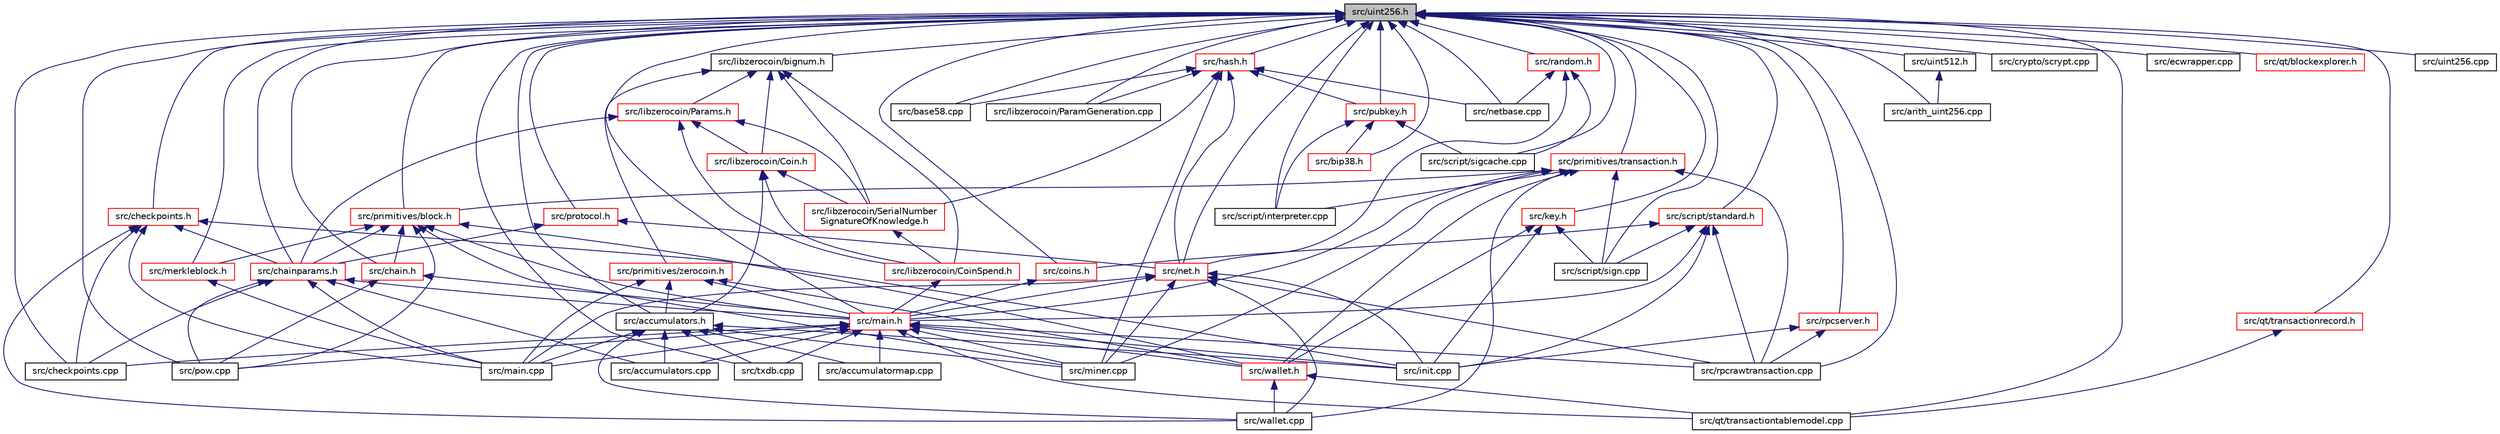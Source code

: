 digraph "src/uint256.h"
{
  edge [fontname="Helvetica",fontsize="10",labelfontname="Helvetica",labelfontsize="10"];
  node [fontname="Helvetica",fontsize="10",shape=record];
  Node7 [label="src/uint256.h",height=0.2,width=0.4,color="black", fillcolor="grey75", style="filled", fontcolor="black"];
  Node7 -> Node8 [dir="back",color="midnightblue",fontsize="10",style="solid",fontname="Helvetica"];
  Node8 [label="src/libzerocoin/bignum.h",height=0.2,width=0.4,color="black", fillcolor="white", style="filled",URL="$bignum_8h.html"];
  Node8 -> Node9 [dir="back",color="midnightblue",fontsize="10",style="solid",fontname="Helvetica"];
  Node9 [label="src/libzerocoin/Params.h",height=0.2,width=0.4,color="red", fillcolor="white", style="filled",URL="$_params_8h.html",tooltip="Parameter classes for Zerocoin. "];
  Node9 -> Node10 [dir="back",color="midnightblue",fontsize="10",style="solid",fontname="Helvetica"];
  Node10 [label="src/libzerocoin/Coin.h",height=0.2,width=0.4,color="red", fillcolor="white", style="filled",URL="$_coin_8h.html",tooltip="PublicCoin and PrivateCoin classes for the Zerocoin library. "];
  Node10 -> Node15 [dir="back",color="midnightblue",fontsize="10",style="solid",fontname="Helvetica"];
  Node15 [label="src/accumulators.h",height=0.2,width=0.4,color="black", fillcolor="white", style="filled",URL="$accumulators_8h.html"];
  Node15 -> Node13 [dir="back",color="midnightblue",fontsize="10",style="solid",fontname="Helvetica"];
  Node13 [label="src/accumulatormap.cpp",height=0.2,width=0.4,color="black", fillcolor="white", style="filled",URL="$accumulatormap_8cpp.html"];
  Node15 -> Node14 [dir="back",color="midnightblue",fontsize="10",style="solid",fontname="Helvetica"];
  Node14 [label="src/accumulators.cpp",height=0.2,width=0.4,color="black", fillcolor="white", style="filled",URL="$accumulators_8cpp.html"];
  Node15 -> Node16 [dir="back",color="midnightblue",fontsize="10",style="solid",fontname="Helvetica"];
  Node16 [label="src/init.cpp",height=0.2,width=0.4,color="black", fillcolor="white", style="filled",URL="$init_8cpp.html"];
  Node15 -> Node17 [dir="back",color="midnightblue",fontsize="10",style="solid",fontname="Helvetica"];
  Node17 [label="src/main.cpp",height=0.2,width=0.4,color="black", fillcolor="white", style="filled",URL="$main_8cpp.html"];
  Node15 -> Node18 [dir="back",color="midnightblue",fontsize="10",style="solid",fontname="Helvetica"];
  Node18 [label="src/miner.cpp",height=0.2,width=0.4,color="black", fillcolor="white", style="filled",URL="$miner_8cpp.html"];
  Node15 -> Node19 [dir="back",color="midnightblue",fontsize="10",style="solid",fontname="Helvetica"];
  Node19 [label="src/txdb.cpp",height=0.2,width=0.4,color="black", fillcolor="white", style="filled",URL="$txdb_8cpp.html"];
  Node15 -> Node20 [dir="back",color="midnightblue",fontsize="10",style="solid",fontname="Helvetica"];
  Node20 [label="src/wallet.cpp",height=0.2,width=0.4,color="black", fillcolor="white", style="filled",URL="$wallet_8cpp.html"];
  Node10 -> Node21 [dir="back",color="midnightblue",fontsize="10",style="solid",fontname="Helvetica"];
  Node21 [label="src/libzerocoin/CoinSpend.h",height=0.2,width=0.4,color="red", fillcolor="white", style="filled",URL="$_coin_spend_8h.html",tooltip="CoinSpend class for the Zerocoin library. "];
  Node21 -> Node22 [dir="back",color="midnightblue",fontsize="10",style="solid",fontname="Helvetica"];
  Node22 [label="src/main.h",height=0.2,width=0.4,color="red", fillcolor="white", style="filled",URL="$main_8h.html"];
  Node22 -> Node13 [dir="back",color="midnightblue",fontsize="10",style="solid",fontname="Helvetica"];
  Node22 -> Node14 [dir="back",color="midnightblue",fontsize="10",style="solid",fontname="Helvetica"];
  Node22 -> Node97 [dir="back",color="midnightblue",fontsize="10",style="solid",fontname="Helvetica"];
  Node97 [label="src/wallet.h",height=0.2,width=0.4,color="red", fillcolor="white", style="filled",URL="$wallet_8h.html"];
  Node97 -> Node68 [dir="back",color="midnightblue",fontsize="10",style="solid",fontname="Helvetica"];
  Node68 [label="src/qt/transactiontablemodel.cpp",height=0.2,width=0.4,color="black", fillcolor="white", style="filled",URL="$transactiontablemodel_8cpp.html"];
  Node97 -> Node20 [dir="back",color="midnightblue",fontsize="10",style="solid",fontname="Helvetica"];
  Node22 -> Node101 [dir="back",color="midnightblue",fontsize="10",style="solid",fontname="Helvetica"];
  Node101 [label="src/checkpoints.cpp",height=0.2,width=0.4,color="black", fillcolor="white", style="filled",URL="$checkpoints_8cpp.html"];
  Node22 -> Node16 [dir="back",color="midnightblue",fontsize="10",style="solid",fontname="Helvetica"];
  Node22 -> Node17 [dir="back",color="midnightblue",fontsize="10",style="solid",fontname="Helvetica"];
  Node22 -> Node18 [dir="back",color="midnightblue",fontsize="10",style="solid",fontname="Helvetica"];
  Node22 -> Node103 [dir="back",color="midnightblue",fontsize="10",style="solid",fontname="Helvetica"];
  Node103 [label="src/pow.cpp",height=0.2,width=0.4,color="black", fillcolor="white", style="filled",URL="$pow_8cpp.html"];
  Node22 -> Node68 [dir="back",color="midnightblue",fontsize="10",style="solid",fontname="Helvetica"];
  Node22 -> Node114 [dir="back",color="midnightblue",fontsize="10",style="solid",fontname="Helvetica"];
  Node114 [label="src/rpcrawtransaction.cpp",height=0.2,width=0.4,color="black", fillcolor="white", style="filled",URL="$rpcrawtransaction_8cpp.html"];
  Node22 -> Node19 [dir="back",color="midnightblue",fontsize="10",style="solid",fontname="Helvetica"];
  Node10 -> Node122 [dir="back",color="midnightblue",fontsize="10",style="solid",fontname="Helvetica"];
  Node122 [label="src/libzerocoin/SerialNumber\lSignatureOfKnowledge.h",height=0.2,width=0.4,color="red", fillcolor="white", style="filled",URL="$_serial_number_signature_of_knowledge_8h.html",tooltip="SerialNumberSignatureOfKnowledge class for the Zerocoin library. "];
  Node122 -> Node21 [dir="back",color="midnightblue",fontsize="10",style="solid",fontname="Helvetica"];
  Node9 -> Node127 [dir="back",color="midnightblue",fontsize="10",style="solid",fontname="Helvetica"];
  Node127 [label="src/chainparams.h",height=0.2,width=0.4,color="red", fillcolor="white", style="filled",URL="$chainparams_8h.html"];
  Node127 -> Node22 [dir="back",color="midnightblue",fontsize="10",style="solid",fontname="Helvetica"];
  Node127 -> Node14 [dir="back",color="midnightblue",fontsize="10",style="solid",fontname="Helvetica"];
  Node127 -> Node101 [dir="back",color="midnightblue",fontsize="10",style="solid",fontname="Helvetica"];
  Node127 -> Node17 [dir="back",color="midnightblue",fontsize="10",style="solid",fontname="Helvetica"];
  Node127 -> Node103 [dir="back",color="midnightblue",fontsize="10",style="solid",fontname="Helvetica"];
  Node9 -> Node21 [dir="back",color="midnightblue",fontsize="10",style="solid",fontname="Helvetica"];
  Node9 -> Node122 [dir="back",color="midnightblue",fontsize="10",style="solid",fontname="Helvetica"];
  Node8 -> Node10 [dir="back",color="midnightblue",fontsize="10",style="solid",fontname="Helvetica"];
  Node8 -> Node147 [dir="back",color="midnightblue",fontsize="10",style="solid",fontname="Helvetica"];
  Node147 [label="src/primitives/zerocoin.h",height=0.2,width=0.4,color="red", fillcolor="white", style="filled",URL="$zerocoin_8h.html",tooltip="Exceptions and constants for Zerocoin. "];
  Node147 -> Node15 [dir="back",color="midnightblue",fontsize="10",style="solid",fontname="Helvetica"];
  Node147 -> Node22 [dir="back",color="midnightblue",fontsize="10",style="solid",fontname="Helvetica"];
  Node147 -> Node97 [dir="back",color="midnightblue",fontsize="10",style="solid",fontname="Helvetica"];
  Node147 -> Node17 [dir="back",color="midnightblue",fontsize="10",style="solid",fontname="Helvetica"];
  Node8 -> Node122 [dir="back",color="midnightblue",fontsize="10",style="solid",fontname="Helvetica"];
  Node8 -> Node21 [dir="back",color="midnightblue",fontsize="10",style="solid",fontname="Helvetica"];
  Node7 -> Node15 [dir="back",color="midnightblue",fontsize="10",style="solid",fontname="Helvetica"];
  Node7 -> Node153 [dir="back",color="midnightblue",fontsize="10",style="solid",fontname="Helvetica"];
  Node153 [label="src/primitives/block.h",height=0.2,width=0.4,color="red", fillcolor="white", style="filled",URL="$block_8h.html"];
  Node153 -> Node154 [dir="back",color="midnightblue",fontsize="10",style="solid",fontname="Helvetica"];
  Node154 [label="src/chain.h",height=0.2,width=0.4,color="red", fillcolor="white", style="filled",URL="$chain_8h.html"];
  Node154 -> Node22 [dir="back",color="midnightblue",fontsize="10",style="solid",fontname="Helvetica"];
  Node154 -> Node103 [dir="back",color="midnightblue",fontsize="10",style="solid",fontname="Helvetica"];
  Node153 -> Node127 [dir="back",color="midnightblue",fontsize="10",style="solid",fontname="Helvetica"];
  Node153 -> Node22 [dir="back",color="midnightblue",fontsize="10",style="solid",fontname="Helvetica"];
  Node153 -> Node97 [dir="back",color="midnightblue",fontsize="10",style="solid",fontname="Helvetica"];
  Node153 -> Node157 [dir="back",color="midnightblue",fontsize="10",style="solid",fontname="Helvetica"];
  Node157 [label="src/merkleblock.h",height=0.2,width=0.4,color="red", fillcolor="white", style="filled",URL="$merkleblock_8h.html"];
  Node157 -> Node17 [dir="back",color="midnightblue",fontsize="10",style="solid",fontname="Helvetica"];
  Node153 -> Node18 [dir="back",color="midnightblue",fontsize="10",style="solid",fontname="Helvetica"];
  Node153 -> Node103 [dir="back",color="midnightblue",fontsize="10",style="solid",fontname="Helvetica"];
  Node7 -> Node154 [dir="back",color="midnightblue",fontsize="10",style="solid",fontname="Helvetica"];
  Node7 -> Node164 [dir="back",color="midnightblue",fontsize="10",style="solid",fontname="Helvetica"];
  Node164 [label="src/checkpoints.h",height=0.2,width=0.4,color="red", fillcolor="white", style="filled",URL="$checkpoints_8h.html"];
  Node164 -> Node127 [dir="back",color="midnightblue",fontsize="10",style="solid",fontname="Helvetica"];
  Node164 -> Node101 [dir="back",color="midnightblue",fontsize="10",style="solid",fontname="Helvetica"];
  Node164 -> Node16 [dir="back",color="midnightblue",fontsize="10",style="solid",fontname="Helvetica"];
  Node164 -> Node17 [dir="back",color="midnightblue",fontsize="10",style="solid",fontname="Helvetica"];
  Node164 -> Node20 [dir="back",color="midnightblue",fontsize="10",style="solid",fontname="Helvetica"];
  Node7 -> Node165 [dir="back",color="midnightblue",fontsize="10",style="solid",fontname="Helvetica"];
  Node165 [label="src/protocol.h",height=0.2,width=0.4,color="red", fillcolor="white", style="filled",URL="$protocol_8h.html"];
  Node165 -> Node127 [dir="back",color="midnightblue",fontsize="10",style="solid",fontname="Helvetica"];
  Node165 -> Node166 [dir="back",color="midnightblue",fontsize="10",style="solid",fontname="Helvetica"];
  Node166 [label="src/net.h",height=0.2,width=0.4,color="red", fillcolor="white", style="filled",URL="$net_8h.html"];
  Node166 -> Node22 [dir="back",color="midnightblue",fontsize="10",style="solid",fontname="Helvetica"];
  Node166 -> Node16 [dir="back",color="midnightblue",fontsize="10",style="solid",fontname="Helvetica"];
  Node166 -> Node17 [dir="back",color="midnightblue",fontsize="10",style="solid",fontname="Helvetica"];
  Node166 -> Node18 [dir="back",color="midnightblue",fontsize="10",style="solid",fontname="Helvetica"];
  Node166 -> Node114 [dir="back",color="midnightblue",fontsize="10",style="solid",fontname="Helvetica"];
  Node166 -> Node20 [dir="back",color="midnightblue",fontsize="10",style="solid",fontname="Helvetica"];
  Node7 -> Node127 [dir="back",color="midnightblue",fontsize="10",style="solid",fontname="Helvetica"];
  Node7 -> Node171 [dir="back",color="midnightblue",fontsize="10",style="solid",fontname="Helvetica"];
  Node171 [label="src/primitives/transaction.h",height=0.2,width=0.4,color="red", fillcolor="white", style="filled",URL="$transaction_8h.html"];
  Node171 -> Node153 [dir="back",color="midnightblue",fontsize="10",style="solid",fontname="Helvetica"];
  Node171 -> Node22 [dir="back",color="midnightblue",fontsize="10",style="solid",fontname="Helvetica"];
  Node171 -> Node97 [dir="back",color="midnightblue",fontsize="10",style="solid",fontname="Helvetica"];
  Node171 -> Node18 [dir="back",color="midnightblue",fontsize="10",style="solid",fontname="Helvetica"];
  Node171 -> Node114 [dir="back",color="midnightblue",fontsize="10",style="solid",fontname="Helvetica"];
  Node171 -> Node192 [dir="back",color="midnightblue",fontsize="10",style="solid",fontname="Helvetica"];
  Node192 [label="src/script/interpreter.cpp",height=0.2,width=0.4,color="black", fillcolor="white", style="filled",URL="$interpreter_8cpp.html"];
  Node171 -> Node186 [dir="back",color="midnightblue",fontsize="10",style="solid",fontname="Helvetica"];
  Node186 [label="src/script/sign.cpp",height=0.2,width=0.4,color="black", fillcolor="white", style="filled",URL="$sign_8cpp.html"];
  Node171 -> Node20 [dir="back",color="midnightblue",fontsize="10",style="solid",fontname="Helvetica"];
  Node7 -> Node181 [dir="back",color="midnightblue",fontsize="10",style="solid",fontname="Helvetica"];
  Node181 [label="src/script/standard.h",height=0.2,width=0.4,color="red", fillcolor="white", style="filled",URL="$standard_8h.html"];
  Node181 -> Node173 [dir="back",color="midnightblue",fontsize="10",style="solid",fontname="Helvetica"];
  Node173 [label="src/coins.h",height=0.2,width=0.4,color="red", fillcolor="white", style="filled",URL="$coins_8h.html"];
  Node173 -> Node22 [dir="back",color="midnightblue",fontsize="10",style="solid",fontname="Helvetica"];
  Node181 -> Node22 [dir="back",color="midnightblue",fontsize="10",style="solid",fontname="Helvetica"];
  Node181 -> Node16 [dir="back",color="midnightblue",fontsize="10",style="solid",fontname="Helvetica"];
  Node181 -> Node114 [dir="back",color="midnightblue",fontsize="10",style="solid",fontname="Helvetica"];
  Node181 -> Node186 [dir="back",color="midnightblue",fontsize="10",style="solid",fontname="Helvetica"];
  Node7 -> Node173 [dir="back",color="midnightblue",fontsize="10",style="solid",fontname="Helvetica"];
  Node7 -> Node194 [dir="back",color="midnightblue",fontsize="10",style="solid",fontname="Helvetica"];
  Node194 [label="src/hash.h",height=0.2,width=0.4,color="red", fillcolor="white", style="filled",URL="$hash_8h.html"];
  Node194 -> Node166 [dir="back",color="midnightblue",fontsize="10",style="solid",fontname="Helvetica"];
  Node194 -> Node122 [dir="back",color="midnightblue",fontsize="10",style="solid",fontname="Helvetica"];
  Node194 -> Node195 [dir="back",color="midnightblue",fontsize="10",style="solid",fontname="Helvetica"];
  Node195 [label="src/pubkey.h",height=0.2,width=0.4,color="red", fillcolor="white", style="filled",URL="$pubkey_8h.html"];
  Node195 -> Node200 [dir="back",color="midnightblue",fontsize="10",style="solid",fontname="Helvetica"];
  Node200 [label="src/bip38.h",height=0.2,width=0.4,color="red", fillcolor="white", style="filled",URL="$bip38_8h.html"];
  Node195 -> Node192 [dir="back",color="midnightblue",fontsize="10",style="solid",fontname="Helvetica"];
  Node195 -> Node190 [dir="back",color="midnightblue",fontsize="10",style="solid",fontname="Helvetica"];
  Node190 [label="src/script/sigcache.cpp",height=0.2,width=0.4,color="black", fillcolor="white", style="filled",URL="$sigcache_8cpp.html"];
  Node194 -> Node129 [dir="back",color="midnightblue",fontsize="10",style="solid",fontname="Helvetica"];
  Node129 [label="src/base58.cpp",height=0.2,width=0.4,color="black", fillcolor="white", style="filled",URL="$base58_8cpp.html"];
  Node194 -> Node145 [dir="back",color="midnightblue",fontsize="10",style="solid",fontname="Helvetica"];
  Node145 [label="src/libzerocoin/ParamGeneration.cpp",height=0.2,width=0.4,color="black", fillcolor="white", style="filled",URL="$_param_generation_8cpp.html",tooltip="Parameter manipulation routines for the Zerocoin cryptographic components. "];
  Node194 -> Node18 [dir="back",color="midnightblue",fontsize="10",style="solid",fontname="Helvetica"];
  Node194 -> Node204 [dir="back",color="midnightblue",fontsize="10",style="solid",fontname="Helvetica"];
  Node204 [label="src/netbase.cpp",height=0.2,width=0.4,color="black", fillcolor="white", style="filled",URL="$netbase_8cpp.html"];
  Node7 -> Node205 [dir="back",color="midnightblue",fontsize="10",style="solid",fontname="Helvetica"];
  Node205 [label="src/random.h",height=0.2,width=0.4,color="red", fillcolor="white", style="filled",URL="$random_8h.html"];
  Node205 -> Node166 [dir="back",color="midnightblue",fontsize="10",style="solid",fontname="Helvetica"];
  Node205 -> Node204 [dir="back",color="midnightblue",fontsize="10",style="solid",fontname="Helvetica"];
  Node205 -> Node190 [dir="back",color="midnightblue",fontsize="10",style="solid",fontname="Helvetica"];
  Node7 -> Node166 [dir="back",color="midnightblue",fontsize="10",style="solid",fontname="Helvetica"];
  Node7 -> Node22 [dir="back",color="midnightblue",fontsize="10",style="solid",fontname="Helvetica"];
  Node7 -> Node208 [dir="back",color="midnightblue",fontsize="10",style="solid",fontname="Helvetica"];
  Node208 [label="src/key.h",height=0.2,width=0.4,color="red", fillcolor="white", style="filled",URL="$key_8h.html"];
  Node208 -> Node97 [dir="back",color="midnightblue",fontsize="10",style="solid",fontname="Helvetica"];
  Node208 -> Node16 [dir="back",color="midnightblue",fontsize="10",style="solid",fontname="Helvetica"];
  Node208 -> Node186 [dir="back",color="midnightblue",fontsize="10",style="solid",fontname="Helvetica"];
  Node7 -> Node195 [dir="back",color="midnightblue",fontsize="10",style="solid",fontname="Helvetica"];
  Node7 -> Node209 [dir="back",color="midnightblue",fontsize="10",style="solid",fontname="Helvetica"];
  Node209 [label="src/arith_uint256.cpp",height=0.2,width=0.4,color="black", fillcolor="white", style="filled",URL="$arith__uint256_8cpp.html"];
  Node7 -> Node210 [dir="back",color="midnightblue",fontsize="10",style="solid",fontname="Helvetica"];
  Node210 [label="src/uint512.h",height=0.2,width=0.4,color="black", fillcolor="white", style="filled",URL="$uint512_8h.html"];
  Node210 -> Node209 [dir="back",color="midnightblue",fontsize="10",style="solid",fontname="Helvetica"];
  Node7 -> Node129 [dir="back",color="midnightblue",fontsize="10",style="solid",fontname="Helvetica"];
  Node7 -> Node200 [dir="back",color="midnightblue",fontsize="10",style="solid",fontname="Helvetica"];
  Node7 -> Node101 [dir="back",color="midnightblue",fontsize="10",style="solid",fontname="Helvetica"];
  Node7 -> Node211 [dir="back",color="midnightblue",fontsize="10",style="solid",fontname="Helvetica"];
  Node211 [label="src/crypto/scrypt.cpp",height=0.2,width=0.4,color="black", fillcolor="white", style="filled",URL="$scrypt_8cpp.html"];
  Node7 -> Node212 [dir="back",color="midnightblue",fontsize="10",style="solid",fontname="Helvetica"];
  Node212 [label="src/rpcserver.h",height=0.2,width=0.4,color="red", fillcolor="white", style="filled",URL="$rpcserver_8h.html"];
  Node212 -> Node16 [dir="back",color="midnightblue",fontsize="10",style="solid",fontname="Helvetica"];
  Node212 -> Node114 [dir="back",color="midnightblue",fontsize="10",style="solid",fontname="Helvetica"];
  Node7 -> Node213 [dir="back",color="midnightblue",fontsize="10",style="solid",fontname="Helvetica"];
  Node213 [label="src/ecwrapper.cpp",height=0.2,width=0.4,color="black", fillcolor="white", style="filled",URL="$ecwrapper_8cpp.html"];
  Node7 -> Node145 [dir="back",color="midnightblue",fontsize="10",style="solid",fontname="Helvetica"];
  Node7 -> Node157 [dir="back",color="midnightblue",fontsize="10",style="solid",fontname="Helvetica"];
  Node7 -> Node204 [dir="back",color="midnightblue",fontsize="10",style="solid",fontname="Helvetica"];
  Node7 -> Node103 [dir="back",color="midnightblue",fontsize="10",style="solid",fontname="Helvetica"];
  Node7 -> Node137 [dir="back",color="midnightblue",fontsize="10",style="solid",fontname="Helvetica"];
  Node137 [label="src/qt/blockexplorer.h",height=0.2,width=0.4,color="red", fillcolor="white", style="filled",URL="$blockexplorer_8h.html"];
  Node7 -> Node214 [dir="back",color="midnightblue",fontsize="10",style="solid",fontname="Helvetica"];
  Node214 [label="src/qt/transactionrecord.h",height=0.2,width=0.4,color="red", fillcolor="white", style="filled",URL="$transactionrecord_8h.html"];
  Node214 -> Node68 [dir="back",color="midnightblue",fontsize="10",style="solid",fontname="Helvetica"];
  Node7 -> Node68 [dir="back",color="midnightblue",fontsize="10",style="solid",fontname="Helvetica"];
  Node7 -> Node114 [dir="back",color="midnightblue",fontsize="10",style="solid",fontname="Helvetica"];
  Node7 -> Node192 [dir="back",color="midnightblue",fontsize="10",style="solid",fontname="Helvetica"];
  Node7 -> Node190 [dir="back",color="midnightblue",fontsize="10",style="solid",fontname="Helvetica"];
  Node7 -> Node186 [dir="back",color="midnightblue",fontsize="10",style="solid",fontname="Helvetica"];
  Node7 -> Node19 [dir="back",color="midnightblue",fontsize="10",style="solid",fontname="Helvetica"];
  Node7 -> Node216 [dir="back",color="midnightblue",fontsize="10",style="solid",fontname="Helvetica"];
  Node216 [label="src/uint256.cpp",height=0.2,width=0.4,color="black", fillcolor="white", style="filled",URL="$uint256_8cpp.html"];
}
